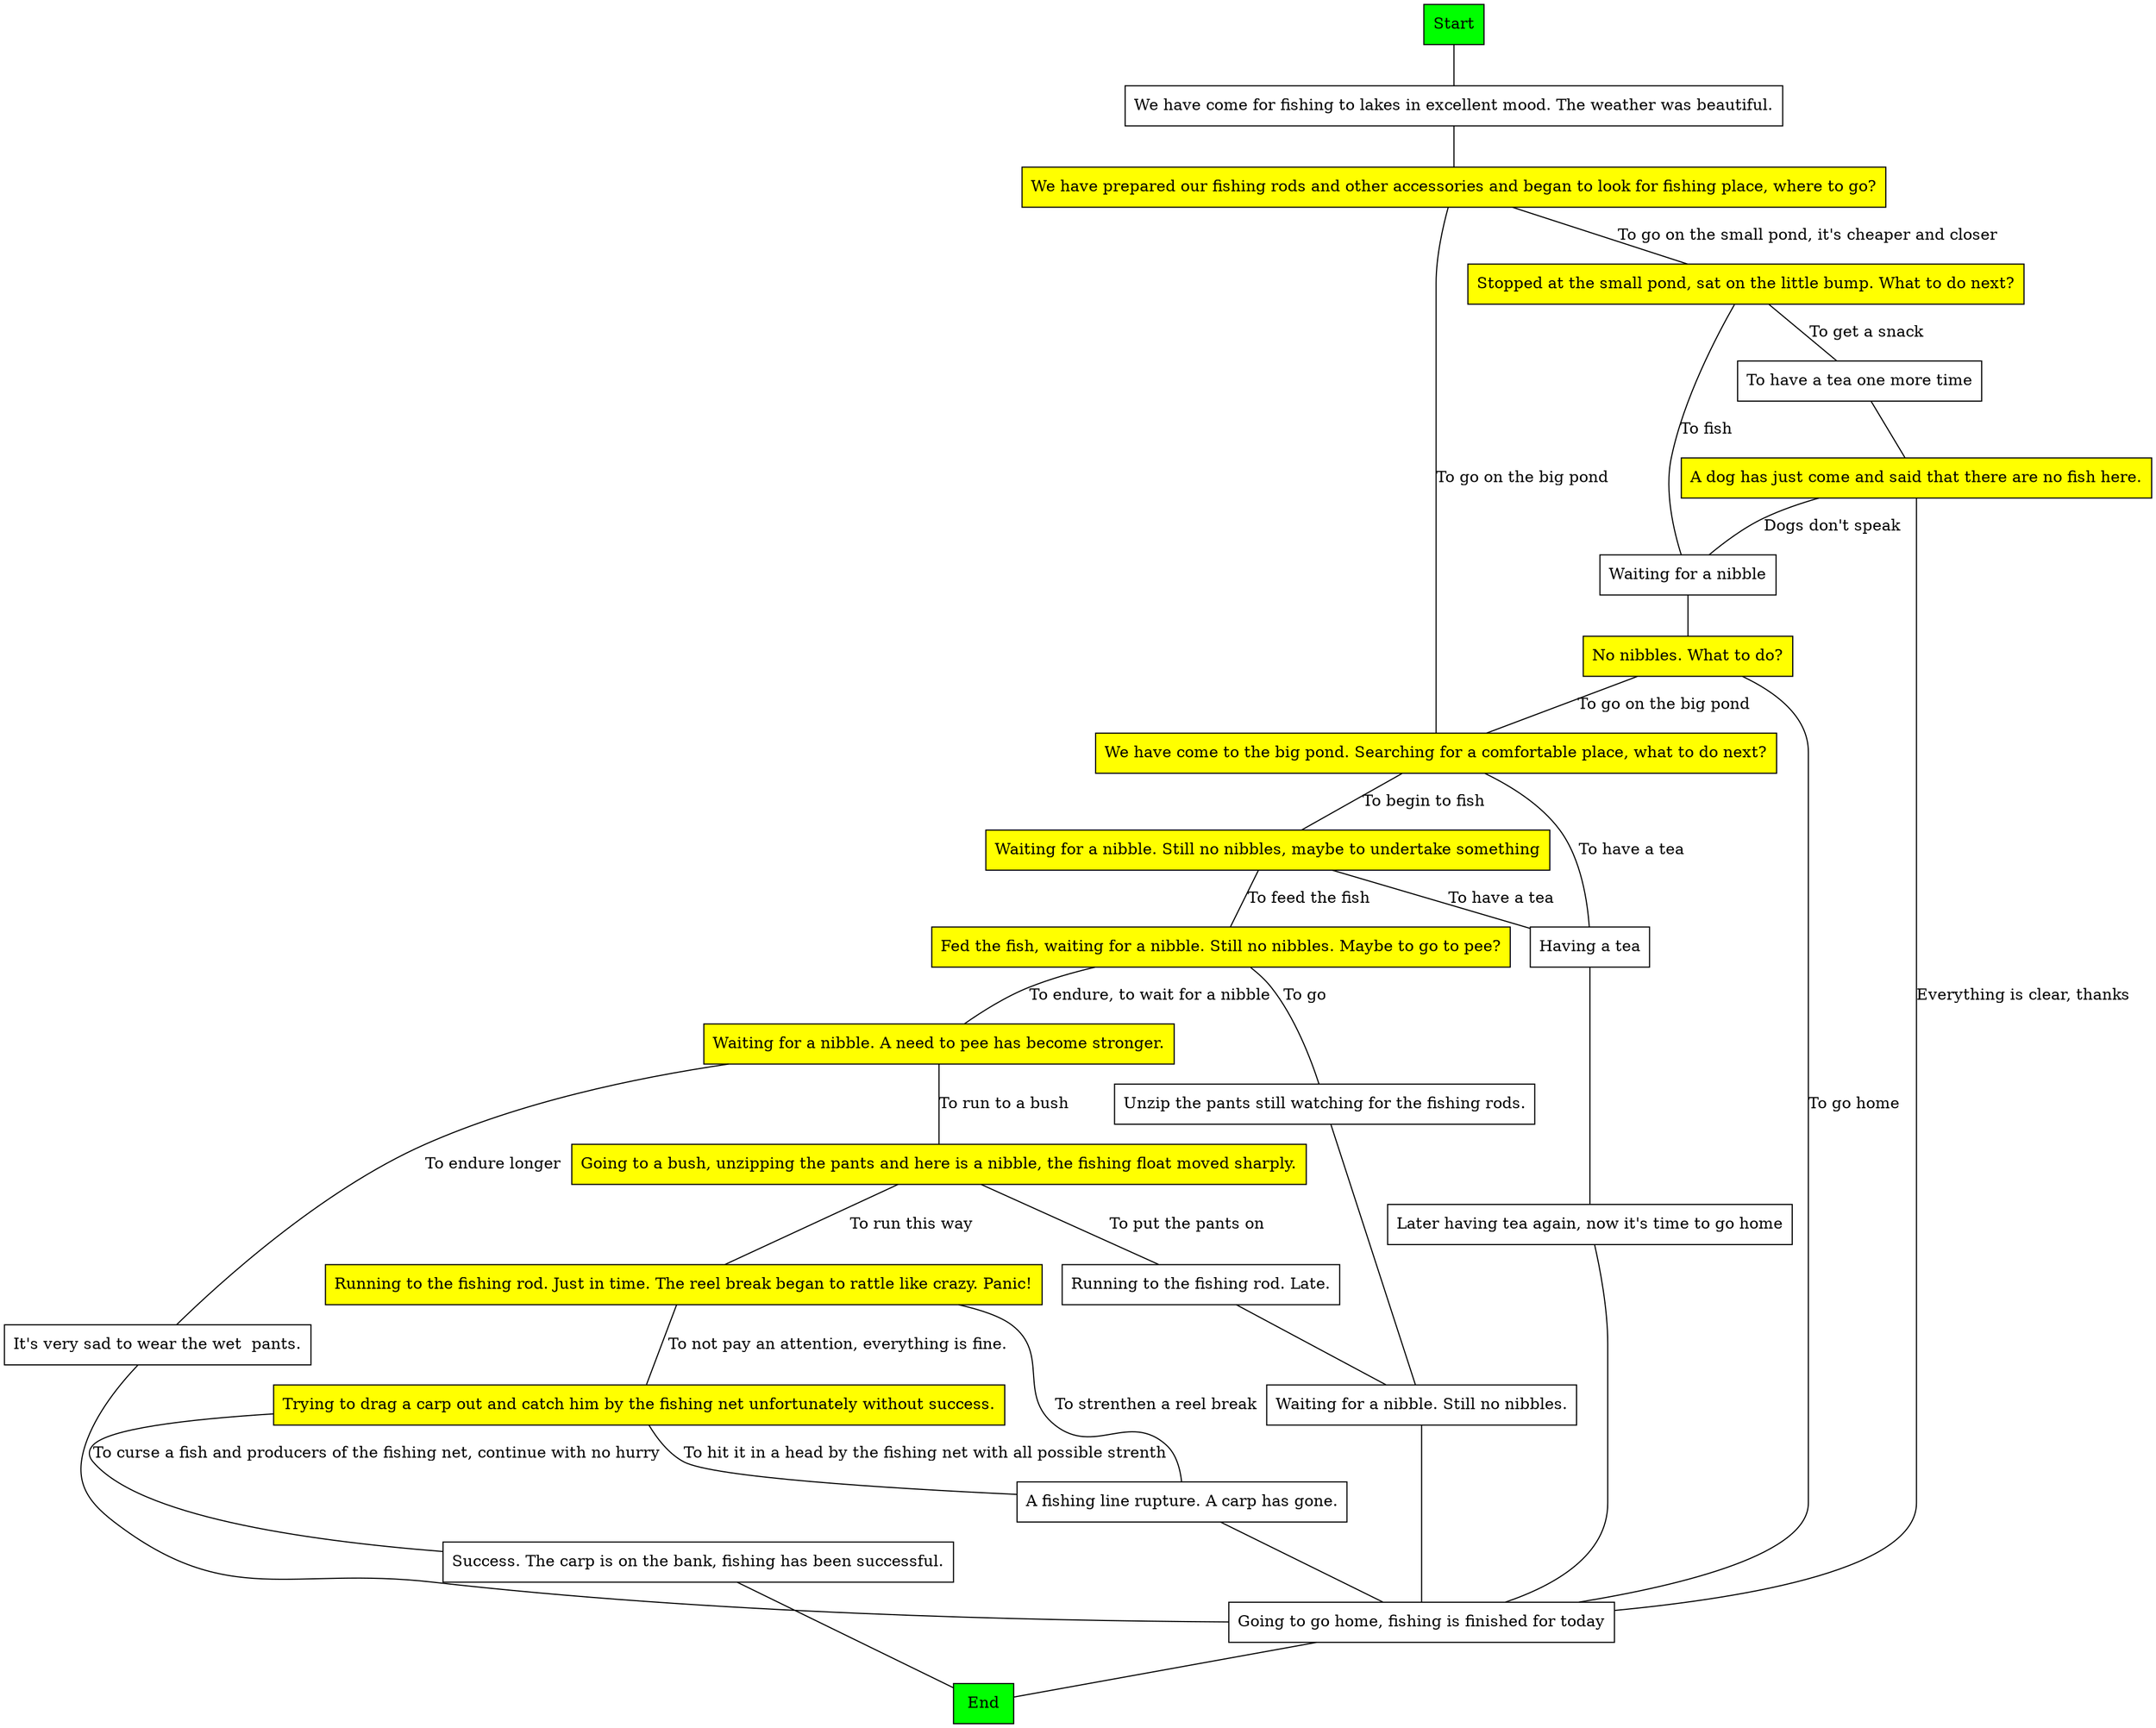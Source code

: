 graph {
	node[shape=box]
	Start [fillcolor=green, style=filled]
	End [fillcolor=green, style=filled]
	A1 [label="We have come for fishing to lakes in excellent mood. The weather was beautiful."]
	A2 [label="We have prepared our fishing rods and other accessories and began to look for fishing place, where to go?", fillcolor=yellow, style=filled]
	A3 [label="Stopped at the small pond, sat on the little bump. What to do next?", fillcolor=yellow, style=filled]
	A4 [label="To have a tea one more time"]
	A5 [label="A dog has just come and said that there are no fish here.", fillcolor=yellow, style=filled]
	A6 [label="Going to go home, fishing is finished for today"]
	A7 [label="Waiting for a nibble"]                                                                                      
	A8 [label="No nibbles. What to do?", fillcolor=yellow, style=filled]
	// Big pond
	B1 [label="We have come to the big pond. Searching for a comfortable place, what to do next?", fillcolor=yellow, style=filled] 
	B2 [label="Waiting for a nibble. Still no nibbles, maybe to undertake something", fillcolor=yellow, style=filled]         
	B3 [label="Having a tea"]                                                                                           
	B4 [label="Later having tea again, now it's time to go home"]
	B10 [label="Fed the fish, waiting for a nibble. Still no nibbles. Maybe to go to pee?", fillcolor=yellow, style=filled]
	B11 [label="Unzip the pants still watching for the fishing rods."]
	B12 [label="Waiting for a nibble. Still no nibbles."]
	B13 [label="Waiting for a nibble. A need to pee has become stronger.", fillcolor=yellow, style=filled]
	B14 [label="It's very sad to wear the wet  pants."]
	B15 [label="Going to a bush, unzipping the pants and here is a nibble, the fishing float moved sharply.", fillcolor=yellow, style=filled]
	B16 [label="Running to the fishing rod. Late."]
	B17 [label="Running to the fishing rod. Just in time. The reel break began to rattle like crazy. Panic!", fillcolor=yellow, style=filled]
	B18 [label="A fishing line rupture. A carp has gone."]
	B19 [label="Trying to drag a carp out and catch him by the fishing net unfortunately without success.", fillcolor=yellow, style=filled]
	B20 [label="Success. The carp is on the bank, fishing has been successful."]

		Start -- A1
		A1 -- A2
		A2 -- A3 [label="To go on the small pond, it's cheaper and closer"]                   
		A3 -- A4 [label="To get a snack"]
		A3 -- A7 [label="To fish"]
		A7 -- A8
		A8 -- B1 [label="To go on the big pond"]
		A2 -- B1 [label="To go on the big pond"]
		A8 -- A6 [label="To go home"]
		A4 -- A5
		A5 -- A6 [label="Everything is clear, thanks"]
		A5 -- A7 [label="Dogs don't speak"]
		A6 -- End
		B1 -- B2 [label="To begin to fish"]
		B1 -- B3 [label="To have a tea"]
		B3 -- B4
		B4 -- A6
		B2 -- B10[label="To feed the fish"]
		B2 -- B3 [label="To have a tea"]
		B10 -- B11[label="To go"]
		B11 -- B12
		B12 -- A6
		B10 -- B13[label="To endure, to wait for a nibble"]
		B13 -- B14[label="To endure longer"]
		B13 -- B15[label="To run to a bush"]
		B14 -- A6
		B16 -- B12
		B15 -- B16[label="To put the pants on"]
		B15 -- B17[label="To run this way"]
		B17 -- B18[label="To strenthen a reel break"]
		B17 -- B19[label="To not pay an attention, everything is fine."]                               
		B18 -- A6
		B19 -- B18[label="To hit it in a head by the fishing net with all possible strenth"]
		B19 -- B20[label="To curse a fish and producers of the fishing net, continue with no hurry"]    
		B20 -- End
}
